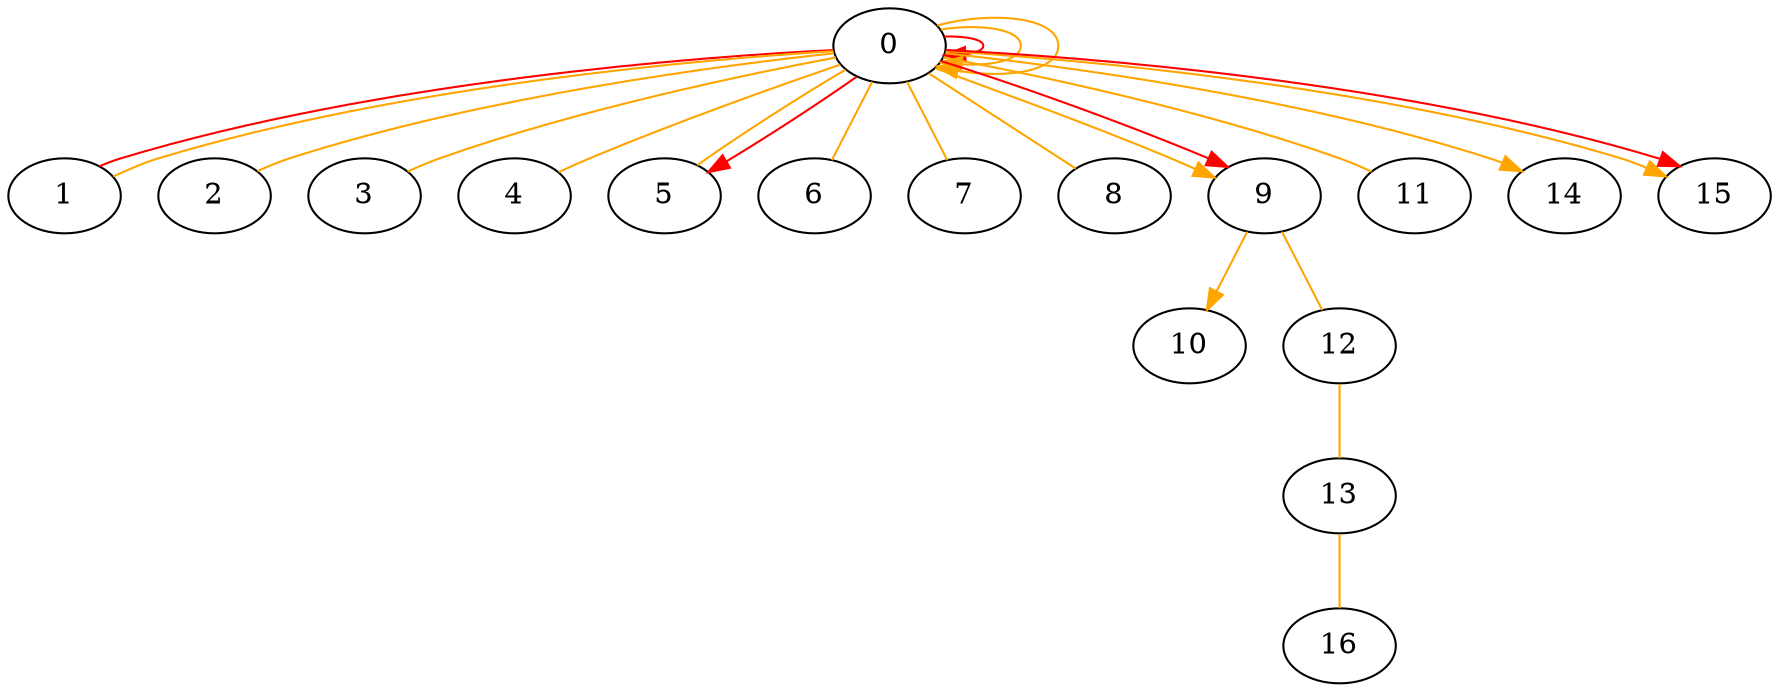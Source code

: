 /* Created by igraph @VERSION@ */
digraph {
  0 [
    name=P1
  ];
  1 [
    name=P2
  ];
  2 [
    name=P3
  ];
  3 [
    name=P4
  ];
  4 [
    name=P5
  ];
  5 [
    name=P6
  ];
  6 [
    name=P7
  ];
  7 [
    name=P8
  ];
  8 [
    name=P9
  ];
  9 [
    name=P10
  ];
  10 [
    name=P11
  ];
  11 [
    name=P12
  ];
  12 [
    name=P13
  ];
  13 [
    name=P14
  ];
  14 [
    name=P15
  ];
  15 [
    name=P16
  ];
  16 [
    name=P17
  ];
  //P1 to P2: 2
  0 -> 1 [
    dir=none
    color=red
  ];
  0 -> 1 [
    dir=none
    color=orange
  ];
  //P1 to P6: 2
  0 -> 5 [
    dir=none
    color=orange
  ];
  0 -> 5 [
    dir="forward"
    color=red
  ];
  //P1 to P1: 2CR, 1KP
  0 -> 0 [
    dir=forward
    color="red"
  ];
  0 -> 0 [
    dir=forward
    color=orange
  ];
  0 -> 0 [
    dir=forward
    color=orange
  ];
  //P1 to P3: 1
  0 -> 2 [
    dir=none
    color=orange
  ];
  //P1 to P8: 1
  0 -> 7 [
    dir=none
    color=orange
  ];
  //P1 to P9: 1
  0 -> 8 [
    dir=none
    color=orange
  ];
  //P1 to P4: 1
  0 -> 3 [
    dir=none
    color=orange
  ];
  //P1 to P5: 1
  0 -> 4 [
    dir=none
    color=orange
  ];
  //P1 to P7: 1
  0 -> 6 [
    dir=none
    color=orange
  ];
  //P1 to P15: 1
  0 -> 14 [
    dir=forward
    color=orange
  ];
  //P1 to P16: 2
  0 -> 15 [
    dir=forward
    color=orange
  ];
  0 -> 15 [
    dir=forward
    color=red
  ];
  //P1 to P12: 1
    0 -> 11 [
    dir=none
    color=orange
  ];
  //P1 to P10: 2
  0 -> 9 [
    dir=forward
    color=orange
  ];
   0 -> 9 [
    dir=forward
    color=red
  ];
  //P10 to P11
  9 -> 10 [
    dir=forward
    color=orange
  ];
  //P10 to P13
  9 -> 12 [
    dir=none
    color=orange
  ];
  //P13 to P14
  12 -> 13 [
    dir=none
    color=orange
  ];
  //P14 to P17
  13 -> 16 [
    dir=none,
    color=orange
  ];
}

